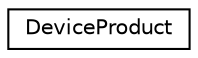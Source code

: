 digraph "Graphical Class Hierarchy"
{
  edge [fontname="Helvetica",fontsize="10",labelfontname="Helvetica",labelfontsize="10"];
  node [fontname="Helvetica",fontsize="10",shape=record];
  rankdir="LR";
  Node0 [label="DeviceProduct",height=0.2,width=0.4,color="black", fillcolor="white", style="filled",URL="$structDeviceProduct.html"];
}
